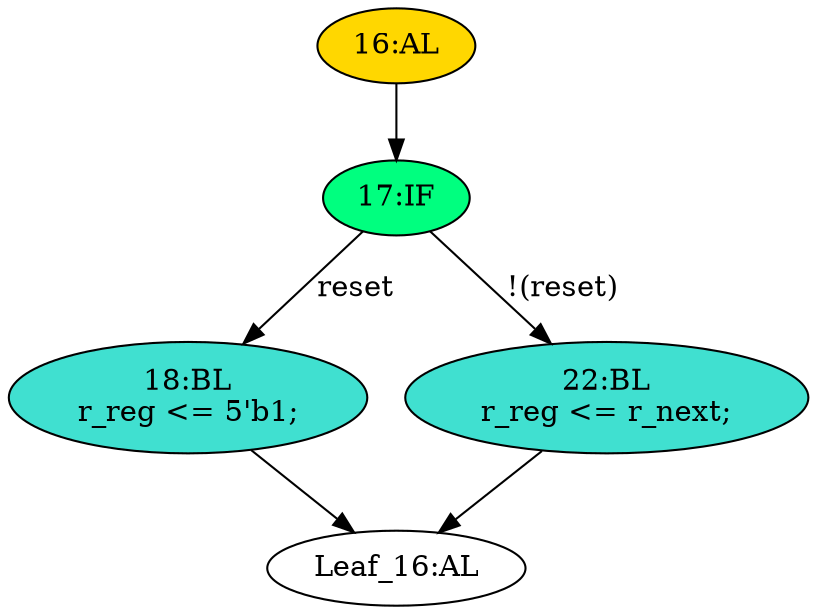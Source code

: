 strict digraph "" {
	node [label="\N"];
	"18:BL"	[ast="<pyverilog.vparser.ast.Block object at 0x7fad652e0090>",
		fillcolor=turquoise,
		label="18:BL
r_reg <= 5'b1;",
		statements="[<pyverilog.vparser.ast.NonblockingSubstitution object at 0x7fad652c4e10>]",
		style=filled,
		typ=Block];
	"Leaf_16:AL"	[def_var="['r_reg']",
		label="Leaf_16:AL"];
	"18:BL" -> "Leaf_16:AL"	[cond="[]",
		lineno=None];
	"22:BL"	[ast="<pyverilog.vparser.ast.Block object at 0x7fad652e0210>",
		fillcolor=turquoise,
		label="22:BL
r_reg <= r_next;",
		statements="[<pyverilog.vparser.ast.NonblockingSubstitution object at 0x7fad652e00d0>]",
		style=filled,
		typ=Block];
	"22:BL" -> "Leaf_16:AL"	[cond="[]",
		lineno=None];
	"17:IF"	[ast="<pyverilog.vparser.ast.IfStatement object at 0x7fad652e0250>",
		fillcolor=springgreen,
		label="17:IF",
		statements="[]",
		style=filled,
		typ=IfStatement];
	"17:IF" -> "18:BL"	[cond="['reset']",
		label=reset,
		lineno=17];
	"17:IF" -> "22:BL"	[cond="['reset']",
		label="!(reset)",
		lineno=17];
	"16:AL"	[ast="<pyverilog.vparser.ast.Always object at 0x7fad652e0350>",
		clk_sens=True,
		fillcolor=gold,
		label="16:AL",
		sens="['clk', 'reset']",
		statements="[]",
		style=filled,
		typ=Always,
		use_var="['reset', 'r_next']"];
	"16:AL" -> "17:IF"	[cond="[]",
		lineno=None];
}
